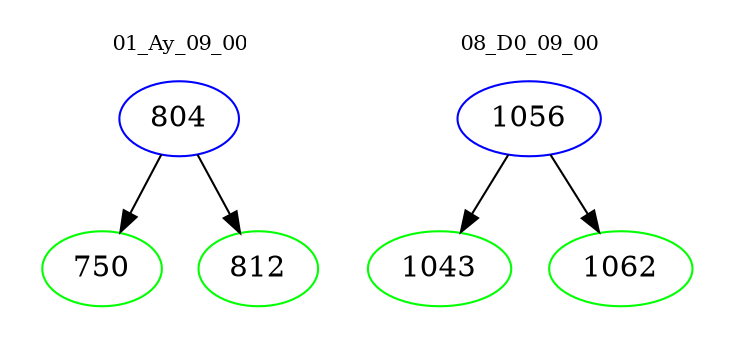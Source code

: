 digraph{
subgraph cluster_0 {
color = white
label = "01_Ay_09_00";
fontsize=10;
T0_804 [label="804", color="blue"]
T0_804 -> T0_750 [color="black"]
T0_750 [label="750", color="green"]
T0_804 -> T0_812 [color="black"]
T0_812 [label="812", color="green"]
}
subgraph cluster_1 {
color = white
label = "08_D0_09_00";
fontsize=10;
T1_1056 [label="1056", color="blue"]
T1_1056 -> T1_1043 [color="black"]
T1_1043 [label="1043", color="green"]
T1_1056 -> T1_1062 [color="black"]
T1_1062 [label="1062", color="green"]
}
}
